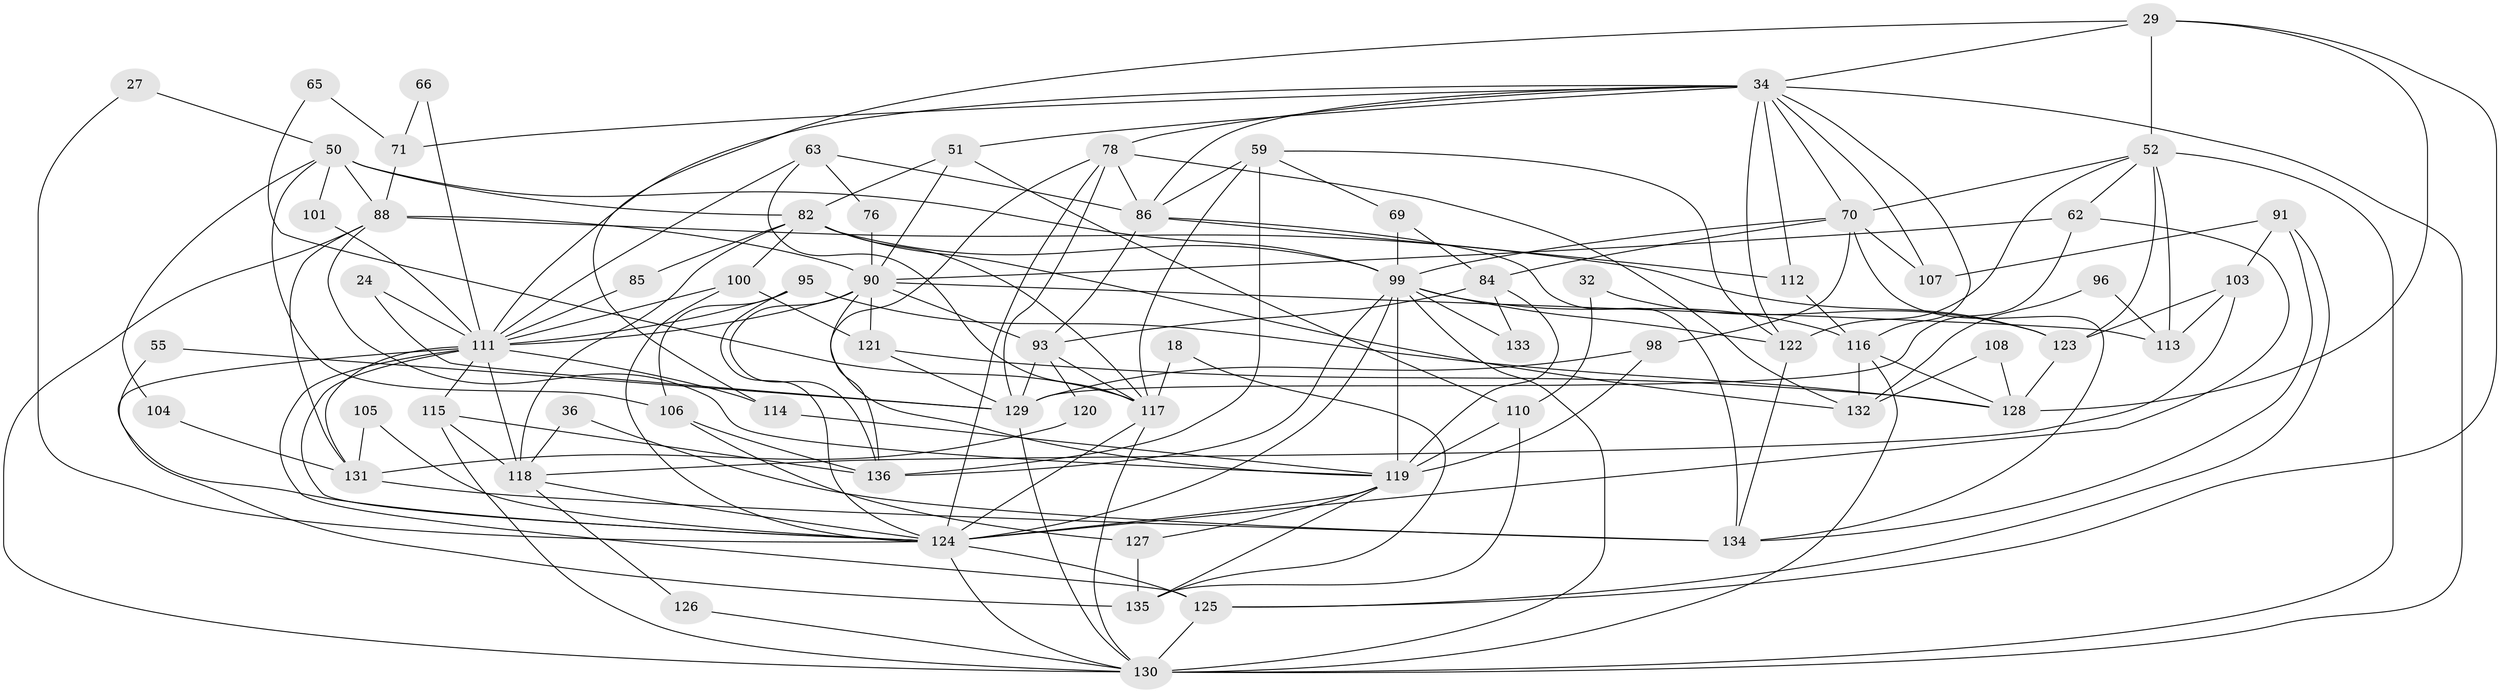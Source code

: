 // original degree distribution, {4: 0.2647058823529412, 5: 0.17647058823529413, 3: 0.2426470588235294, 2: 0.16911764705882354, 7: 0.04411764705882353, 6: 0.07352941176470588, 8: 0.022058823529411766, 9: 0.007352941176470588}
// Generated by graph-tools (version 1.1) at 2025/51/03/09/25 04:51:44]
// undirected, 68 vertices, 169 edges
graph export_dot {
graph [start="1"]
  node [color=gray90,style=filled];
  18;
  24;
  27;
  29;
  32;
  34 [super="+11+3+14"];
  36;
  50 [super="+48+45"];
  51;
  52 [super="+47+19"];
  55;
  59 [super="+49+56"];
  62;
  63;
  65;
  66;
  69;
  70;
  71;
  76;
  78 [super="+54"];
  82 [super="+40"];
  84 [super="+1"];
  85;
  86 [super="+79"];
  88 [super="+41+10"];
  90 [super="+25+61+57+73+60"];
  91;
  93;
  95;
  96;
  98;
  99 [super="+31+13+39+43+80"];
  100;
  101;
  103;
  104 [super="+35"];
  105;
  106;
  107;
  108;
  110;
  111 [super="+75+97+72"];
  112;
  113;
  114;
  115 [super="+102"];
  116 [super="+83"];
  117 [super="+89+87"];
  118 [super="+92+81"];
  119 [super="+17+46"];
  120;
  121;
  122;
  123;
  124 [super="+58"];
  125 [super="+109+28"];
  126;
  127 [super="+7"];
  128;
  129 [super="+20+94"];
  130 [super="+22+67"];
  131 [super="+12"];
  132 [super="+15"];
  133;
  134 [super="+44"];
  135;
  136 [super="+77"];
  18 -- 135;
  18 -- 117;
  24 -- 129;
  24 -- 111;
  27 -- 50;
  27 -- 124;
  29 -- 128;
  29 -- 114;
  29 -- 125;
  29 -- 52;
  29 -- 34;
  32 -- 123;
  32 -- 110;
  34 -- 51;
  34 -- 86;
  34 -- 130;
  34 -- 116;
  34 -- 71;
  34 -- 111;
  34 -- 78;
  34 -- 70;
  34 -- 112;
  34 -- 122;
  34 -- 107;
  36 -- 134;
  36 -- 118;
  50 -- 106;
  50 -- 88 [weight=2];
  50 -- 99 [weight=2];
  50 -- 82;
  50 -- 101;
  50 -- 104;
  51 -- 82;
  51 -- 110;
  51 -- 90;
  52 -- 122 [weight=2];
  52 -- 70;
  52 -- 62;
  52 -- 113;
  52 -- 123;
  52 -- 130 [weight=3];
  55 -- 129;
  55 -- 124;
  59 -- 122;
  59 -- 69;
  59 -- 136;
  59 -- 86;
  59 -- 117;
  62 -- 129;
  62 -- 90;
  62 -- 124;
  63 -- 76;
  63 -- 86;
  63 -- 111;
  63 -- 117;
  65 -- 71;
  65 -- 117;
  66 -- 71;
  66 -- 111;
  69 -- 84;
  69 -- 99;
  70 -- 134 [weight=2];
  70 -- 98;
  70 -- 107;
  70 -- 84;
  70 -- 99;
  71 -- 88;
  76 -- 90;
  78 -- 86 [weight=2];
  78 -- 124;
  78 -- 132;
  78 -- 129 [weight=2];
  78 -- 136;
  82 -- 100;
  82 -- 85;
  82 -- 99;
  82 -- 132;
  82 -- 117;
  82 -- 118;
  84 -- 93;
  84 -- 133;
  84 -- 119;
  85 -- 111;
  86 -- 134 [weight=2];
  86 -- 112;
  86 -- 93;
  88 -- 130;
  88 -- 131 [weight=2];
  88 -- 123;
  88 -- 119 [weight=2];
  88 -- 90;
  90 -- 136;
  90 -- 119 [weight=2];
  90 -- 93;
  90 -- 111 [weight=3];
  90 -- 113;
  90 -- 121;
  91 -- 134;
  91 -- 125;
  91 -- 103;
  91 -- 107;
  93 -- 117 [weight=2];
  93 -- 120;
  93 -- 129;
  95 -- 106;
  95 -- 128;
  95 -- 111;
  95 -- 124;
  96 -- 132;
  96 -- 113;
  98 -- 129;
  98 -- 119;
  99 -- 130;
  99 -- 119 [weight=3];
  99 -- 122;
  99 -- 124 [weight=2];
  99 -- 116 [weight=2];
  99 -- 133;
  99 -- 136 [weight=2];
  100 -- 121;
  100 -- 111;
  100 -- 124;
  101 -- 111;
  103 -- 118 [weight=2];
  103 -- 113;
  103 -- 123;
  104 -- 131;
  105 -- 131;
  105 -- 124;
  106 -- 127;
  106 -- 136;
  108 -- 128;
  108 -- 132;
  110 -- 135;
  110 -- 119;
  111 -- 118 [weight=3];
  111 -- 125;
  111 -- 135 [weight=4];
  111 -- 131;
  111 -- 114;
  111 -- 115;
  111 -- 124;
  112 -- 116;
  114 -- 119;
  115 -- 118;
  115 -- 130 [weight=2];
  115 -- 136;
  116 -- 132;
  116 -- 130;
  116 -- 128 [weight=2];
  117 -- 124 [weight=2];
  117 -- 130;
  118 -- 126;
  118 -- 124 [weight=2];
  119 -- 135;
  119 -- 127;
  119 -- 124;
  120 -- 131;
  121 -- 128;
  121 -- 129;
  122 -- 134;
  123 -- 128;
  124 -- 130;
  124 -- 125 [weight=2];
  125 -- 130 [weight=2];
  126 -- 130;
  127 -- 135;
  129 -- 130 [weight=2];
  131 -- 134;
}
